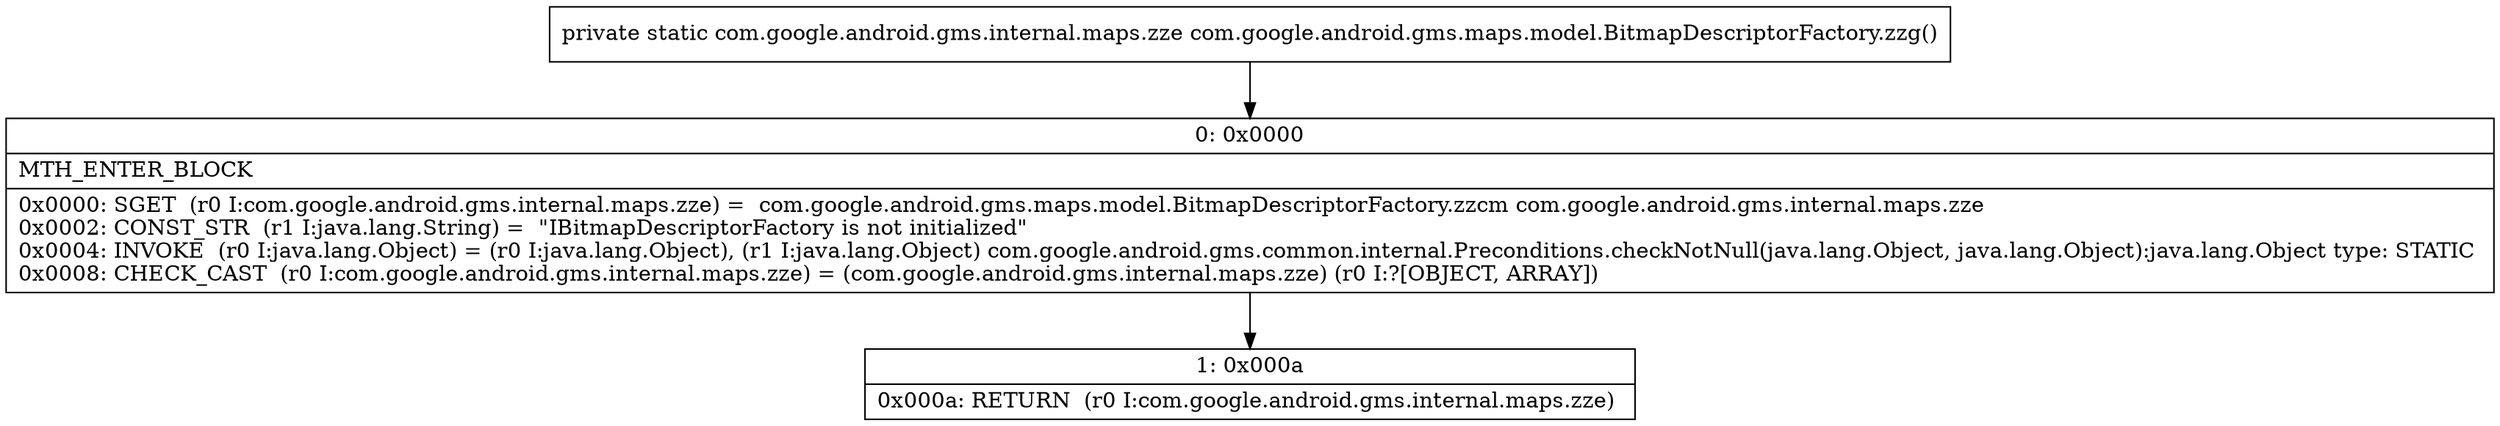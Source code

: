 digraph "CFG forcom.google.android.gms.maps.model.BitmapDescriptorFactory.zzg()Lcom\/google\/android\/gms\/internal\/maps\/zze;" {
Node_0 [shape=record,label="{0\:\ 0x0000|MTH_ENTER_BLOCK\l|0x0000: SGET  (r0 I:com.google.android.gms.internal.maps.zze) =  com.google.android.gms.maps.model.BitmapDescriptorFactory.zzcm com.google.android.gms.internal.maps.zze \l0x0002: CONST_STR  (r1 I:java.lang.String) =  \"IBitmapDescriptorFactory is not initialized\" \l0x0004: INVOKE  (r0 I:java.lang.Object) = (r0 I:java.lang.Object), (r1 I:java.lang.Object) com.google.android.gms.common.internal.Preconditions.checkNotNull(java.lang.Object, java.lang.Object):java.lang.Object type: STATIC \l0x0008: CHECK_CAST  (r0 I:com.google.android.gms.internal.maps.zze) = (com.google.android.gms.internal.maps.zze) (r0 I:?[OBJECT, ARRAY]) \l}"];
Node_1 [shape=record,label="{1\:\ 0x000a|0x000a: RETURN  (r0 I:com.google.android.gms.internal.maps.zze) \l}"];
MethodNode[shape=record,label="{private static com.google.android.gms.internal.maps.zze com.google.android.gms.maps.model.BitmapDescriptorFactory.zzg() }"];
MethodNode -> Node_0;
Node_0 -> Node_1;
}

